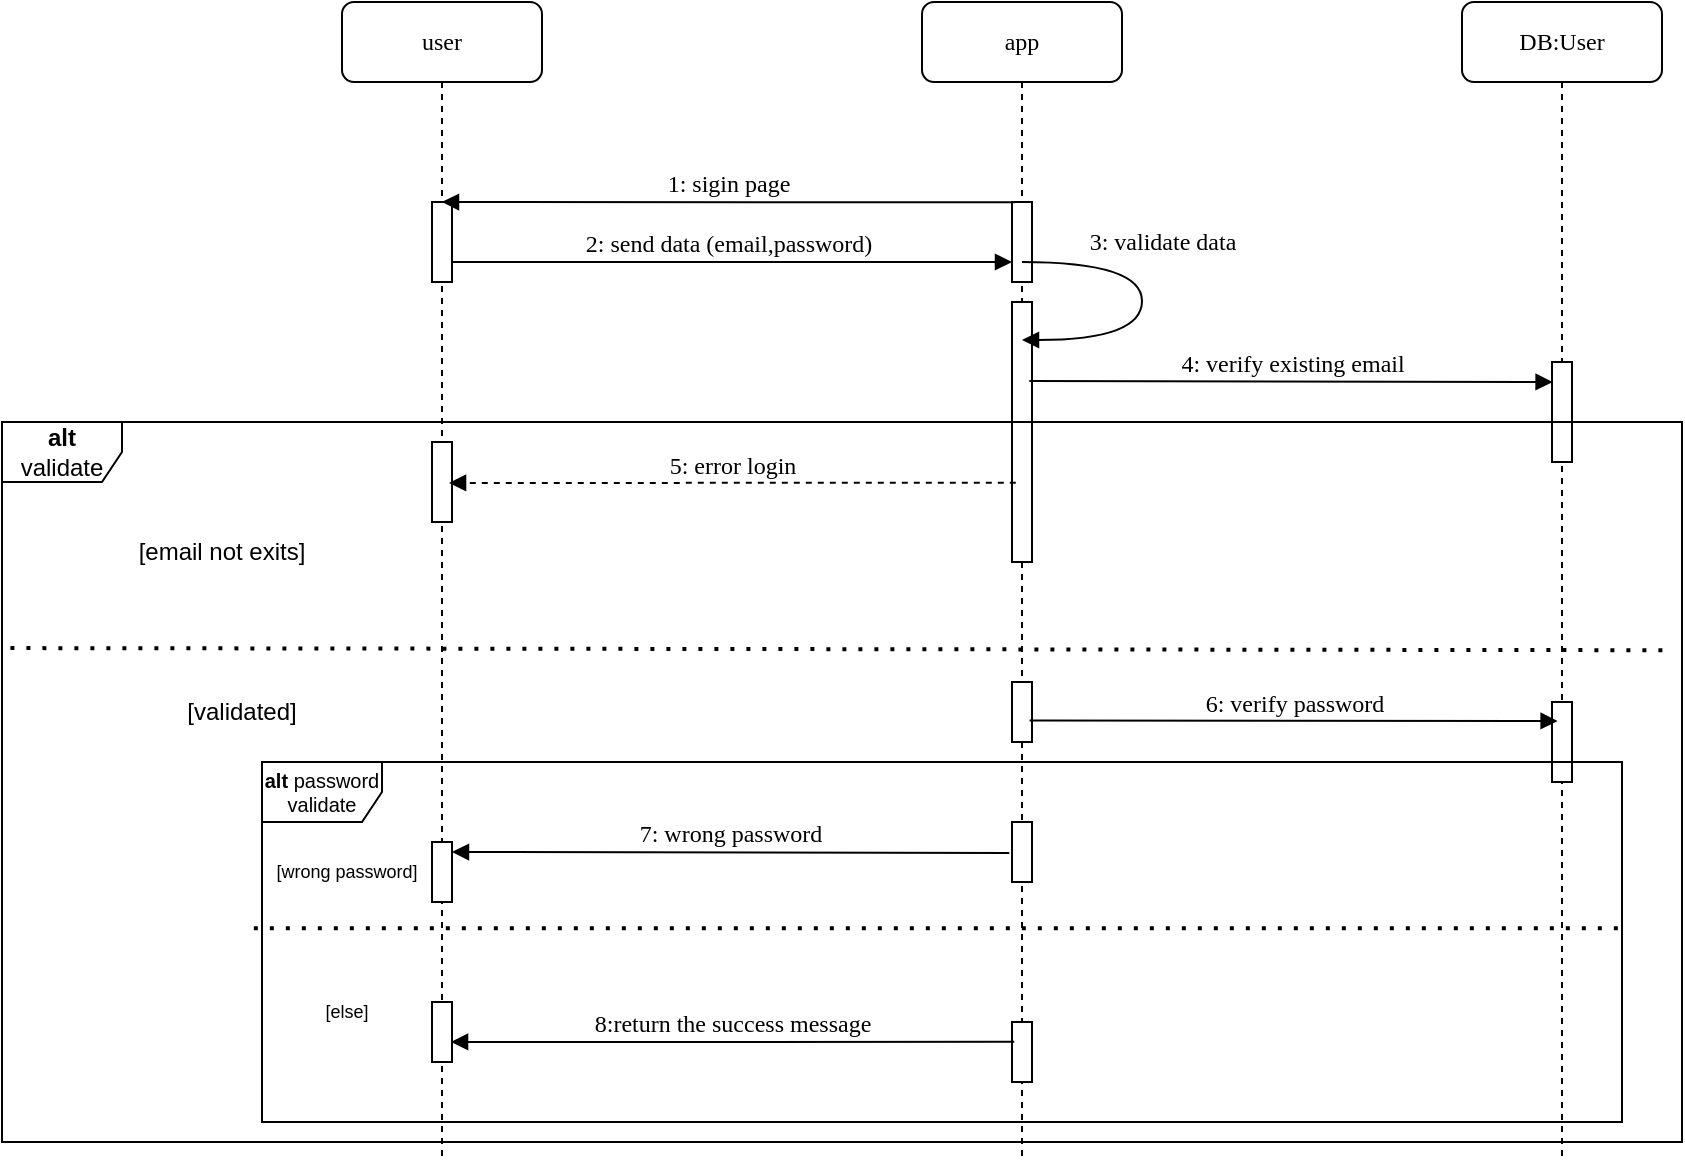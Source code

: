 <mxfile version="21.1.2" type="device">
  <diagram name="Page-1" id="13e1069c-82ec-6db2-03f1-153e76fe0fe0">
    <mxGraphModel dx="2840" dy="1677" grid="1" gridSize="10" guides="1" tooltips="1" connect="1" arrows="1" fold="1" page="1" pageScale="1" pageWidth="1100" pageHeight="850" background="none" math="0" shadow="0">
      <root>
        <mxCell id="0" />
        <mxCell id="1" parent="0" />
        <mxCell id="7baba1c4bc27f4b0-2" value="app" style="shape=umlLifeline;perimeter=lifelinePerimeter;whiteSpace=wrap;html=1;container=1;collapsible=0;recursiveResize=0;outlineConnect=0;rounded=1;shadow=0;comic=0;labelBackgroundColor=none;strokeWidth=1;fontFamily=Verdana;fontSize=12;align=center;" parent="1" vertex="1">
          <mxGeometry x="240" y="80" width="100" height="580" as="geometry" />
        </mxCell>
        <mxCell id="7baba1c4bc27f4b0-10" value="" style="html=1;points=[];perimeter=orthogonalPerimeter;rounded=0;shadow=0;comic=0;labelBackgroundColor=none;strokeWidth=1;fontFamily=Verdana;fontSize=12;align=center;" parent="7baba1c4bc27f4b0-2" vertex="1">
          <mxGeometry x="45" y="100" width="10" height="40" as="geometry" />
        </mxCell>
        <mxCell id="oeEQcA788u3rBllynezZ-4" value="2: send data (email,password)" style="html=1;verticalAlign=bottom;endArrow=block;labelBackgroundColor=none;fontFamily=Verdana;fontSize=12;edgeStyle=elbowEdgeStyle;elbow=vertical;" edge="1" parent="7baba1c4bc27f4b0-2" source="7baba1c4bc27f4b0-8">
          <mxGeometry relative="1" as="geometry">
            <mxPoint x="-90" y="130.09" as="sourcePoint" />
            <mxPoint x="45" y="130" as="targetPoint" />
          </mxGeometry>
        </mxCell>
        <mxCell id="oeEQcA788u3rBllynezZ-5" value="" style="html=1;points=[];perimeter=orthogonalPerimeter;rounded=0;shadow=0;comic=0;labelBackgroundColor=none;strokeWidth=1;fontFamily=Verdana;fontSize=12;align=center;" vertex="1" parent="7baba1c4bc27f4b0-2">
          <mxGeometry x="45" y="150" width="10" height="130" as="geometry" />
        </mxCell>
        <mxCell id="oeEQcA788u3rBllynezZ-19" value="" style="html=1;points=[];perimeter=orthogonalPerimeter;rounded=0;shadow=0;comic=0;labelBackgroundColor=none;strokeWidth=1;fontFamily=Verdana;fontSize=12;align=center;" vertex="1" parent="7baba1c4bc27f4b0-2">
          <mxGeometry x="45" y="510" width="10" height="30" as="geometry" />
        </mxCell>
        <mxCell id="7baba1c4bc27f4b0-3" value="DB:User" style="shape=umlLifeline;perimeter=lifelinePerimeter;whiteSpace=wrap;html=1;container=1;collapsible=0;recursiveResize=0;outlineConnect=0;rounded=1;shadow=0;comic=0;labelBackgroundColor=none;strokeWidth=1;fontFamily=Verdana;fontSize=12;align=center;" parent="1" vertex="1">
          <mxGeometry x="510" y="80" width="100" height="580" as="geometry" />
        </mxCell>
        <mxCell id="7baba1c4bc27f4b0-13" value="" style="html=1;points=[];perimeter=orthogonalPerimeter;rounded=0;shadow=0;comic=0;labelBackgroundColor=none;strokeWidth=1;fontFamily=Verdana;fontSize=12;align=center;" parent="7baba1c4bc27f4b0-3" vertex="1">
          <mxGeometry x="45" y="180" width="10" height="50" as="geometry" />
        </mxCell>
        <mxCell id="oeEQcA788u3rBllynezZ-23" value="" style="html=1;points=[];perimeter=orthogonalPerimeter;rounded=0;shadow=0;comic=0;labelBackgroundColor=none;strokeWidth=1;fontFamily=Verdana;fontSize=12;align=center;" vertex="1" parent="7baba1c4bc27f4b0-3">
          <mxGeometry x="45" y="350" width="10" height="40" as="geometry" />
        </mxCell>
        <mxCell id="7baba1c4bc27f4b0-8" value="user" style="shape=umlLifeline;perimeter=lifelinePerimeter;whiteSpace=wrap;html=1;container=1;collapsible=0;recursiveResize=0;outlineConnect=0;rounded=1;shadow=0;comic=0;labelBackgroundColor=none;strokeWidth=1;fontFamily=Verdana;fontSize=12;align=center;" parent="1" vertex="1">
          <mxGeometry x="-50" y="80" width="100" height="580" as="geometry" />
        </mxCell>
        <mxCell id="7baba1c4bc27f4b0-9" value="" style="html=1;points=[];perimeter=orthogonalPerimeter;rounded=0;shadow=0;comic=0;labelBackgroundColor=none;strokeWidth=1;fontFamily=Verdana;fontSize=12;align=center;" parent="7baba1c4bc27f4b0-8" vertex="1">
          <mxGeometry x="45" y="100" width="10" height="40" as="geometry" />
        </mxCell>
        <mxCell id="oeEQcA788u3rBllynezZ-9" value="" style="html=1;points=[];perimeter=orthogonalPerimeter;rounded=0;shadow=0;comic=0;labelBackgroundColor=none;strokeWidth=1;fontFamily=Verdana;fontSize=12;align=center;" vertex="1" parent="7baba1c4bc27f4b0-8">
          <mxGeometry x="45" y="220" width="10" height="40" as="geometry" />
        </mxCell>
        <mxCell id="7baba1c4bc27f4b0-36" value="3: validate data" style="html=1;verticalAlign=bottom;endArrow=block;labelBackgroundColor=none;fontFamily=Verdana;fontSize=12;elbow=vertical;edgeStyle=orthogonalEdgeStyle;curved=1;" parent="1" source="7baba1c4bc27f4b0-2" edge="1" target="7baba1c4bc27f4b0-2">
          <mxGeometry x="-0.243" y="10" relative="1" as="geometry">
            <mxPoint x="325.66" y="210" as="sourcePoint" />
            <mxPoint x="320" y="249.09" as="targetPoint" />
            <Array as="points">
              <mxPoint x="350" y="210" />
              <mxPoint x="350" y="249" />
            </Array>
            <mxPoint y="-1" as="offset" />
          </mxGeometry>
        </mxCell>
        <mxCell id="7baba1c4bc27f4b0-11" value="1: sigin page" style="html=1;verticalAlign=bottom;endArrow=block;labelBackgroundColor=none;fontFamily=Verdana;fontSize=12;edgeStyle=elbowEdgeStyle;elbow=vertical;exitX=0.151;exitY=0.003;exitDx=0;exitDy=0;exitPerimeter=0;" parent="1" source="7baba1c4bc27f4b0-10" target="7baba1c4bc27f4b0-8" edge="1">
          <mxGeometry relative="1" as="geometry">
            <mxPoint x="220" y="190" as="sourcePoint" />
          </mxGeometry>
        </mxCell>
        <mxCell id="oeEQcA788u3rBllynezZ-8" value="4: verify existing email" style="html=1;verticalAlign=bottom;endArrow=block;labelBackgroundColor=none;fontFamily=Verdana;fontSize=12;edgeStyle=elbowEdgeStyle;elbow=vertical;exitX=0.866;exitY=0.304;exitDx=0;exitDy=0;exitPerimeter=0;entryX=0.029;entryY=0.185;entryDx=0;entryDy=0;entryPerimeter=0;" edge="1" parent="1" source="oeEQcA788u3rBllynezZ-5" target="7baba1c4bc27f4b0-13">
          <mxGeometry relative="1" as="geometry">
            <mxPoint x="300" y="270" as="sourcePoint" />
            <mxPoint x="550" y="270" as="targetPoint" />
            <Array as="points">
              <mxPoint x="530" y="270" />
              <mxPoint x="540" y="269" />
            </Array>
          </mxGeometry>
        </mxCell>
        <mxCell id="oeEQcA788u3rBllynezZ-13" value="&lt;b&gt;alt&lt;/b&gt; validate" style="shape=umlFrame;whiteSpace=wrap;html=1;pointerEvents=0;" vertex="1" parent="1">
          <mxGeometry x="-220" y="290" width="840" height="360" as="geometry" />
        </mxCell>
        <mxCell id="oeEQcA788u3rBllynezZ-14" value="" style="endArrow=none;dashed=1;html=1;dashPattern=1 3;strokeWidth=2;rounded=0;exitX=0.005;exitY=0.314;exitDx=0;exitDy=0;exitPerimeter=0;entryX=0.995;entryY=0.317;entryDx=0;entryDy=0;entryPerimeter=0;" edge="1" parent="1" source="oeEQcA788u3rBllynezZ-13" target="oeEQcA788u3rBllynezZ-13">
          <mxGeometry width="50" height="50" relative="1" as="geometry">
            <mxPoint x="120" y="270" as="sourcePoint" />
            <mxPoint x="590" y="403" as="targetPoint" />
          </mxGeometry>
        </mxCell>
        <mxCell id="oeEQcA788u3rBllynezZ-15" value="5: error login" style="html=1;verticalAlign=bottom;endArrow=block;labelBackgroundColor=none;fontFamily=Verdana;fontSize=12;edgeStyle=elbowEdgeStyle;elbow=vertical;entryX=0.853;entryY=0.52;entryDx=0;entryDy=0;entryPerimeter=0;exitX=0.189;exitY=0.695;exitDx=0;exitDy=0;exitPerimeter=0;dashed=1;" edge="1" parent="1" source="oeEQcA788u3rBllynezZ-5" target="oeEQcA788u3rBllynezZ-9">
          <mxGeometry relative="1" as="geometry">
            <mxPoint x="270" y="321" as="sourcePoint" />
            <mxPoint x="30" y="320" as="targetPoint" />
          </mxGeometry>
        </mxCell>
        <mxCell id="oeEQcA788u3rBllynezZ-16" value="[email not exits]" style="text;html=1;strokeColor=none;fillColor=none;align=center;verticalAlign=middle;whiteSpace=wrap;rounded=0;" vertex="1" parent="1">
          <mxGeometry x="-160" y="340" width="100" height="30" as="geometry" />
        </mxCell>
        <mxCell id="oeEQcA788u3rBllynezZ-17" value="" style="html=1;points=[];perimeter=orthogonalPerimeter;rounded=0;shadow=0;comic=0;labelBackgroundColor=none;strokeWidth=1;fontFamily=Verdana;fontSize=12;align=center;" vertex="1" parent="1">
          <mxGeometry x="285" y="420" width="10" height="30" as="geometry" />
        </mxCell>
        <mxCell id="oeEQcA788u3rBllynezZ-18" value="" style="html=1;points=[];perimeter=orthogonalPerimeter;rounded=0;shadow=0;comic=0;labelBackgroundColor=none;strokeWidth=1;fontFamily=Verdana;fontSize=12;align=center;" vertex="1" parent="1">
          <mxGeometry x="285" y="490" width="10" height="30" as="geometry" />
        </mxCell>
        <mxCell id="oeEQcA788u3rBllynezZ-20" value="" style="html=1;points=[];perimeter=orthogonalPerimeter;rounded=0;shadow=0;comic=0;labelBackgroundColor=none;strokeWidth=1;fontFamily=Verdana;fontSize=12;align=center;" vertex="1" parent="1">
          <mxGeometry x="-5" y="500" width="10" height="30" as="geometry" />
        </mxCell>
        <mxCell id="oeEQcA788u3rBllynezZ-21" value="" style="html=1;points=[];perimeter=orthogonalPerimeter;rounded=0;shadow=0;comic=0;labelBackgroundColor=none;strokeWidth=1;fontFamily=Verdana;fontSize=12;align=center;" vertex="1" parent="1">
          <mxGeometry x="-5" y="580" width="10" height="30" as="geometry" />
        </mxCell>
        <mxCell id="oeEQcA788u3rBllynezZ-22" value="7: wrong password" style="html=1;verticalAlign=bottom;endArrow=block;labelBackgroundColor=none;fontFamily=Verdana;fontSize=12;edgeStyle=elbowEdgeStyle;elbow=vertical;exitX=-0.136;exitY=0.516;exitDx=0;exitDy=0;exitPerimeter=0;entryX=1;entryY=0.137;entryDx=0;entryDy=0;entryPerimeter=0;" edge="1" parent="1" source="oeEQcA788u3rBllynezZ-18" target="oeEQcA788u3rBllynezZ-20">
          <mxGeometry relative="1" as="geometry">
            <mxPoint x="260" y="504.88" as="sourcePoint" />
            <mxPoint x="20" y="505" as="targetPoint" />
          </mxGeometry>
        </mxCell>
        <mxCell id="oeEQcA788u3rBllynezZ-24" value="6: verify password" style="html=1;verticalAlign=bottom;endArrow=block;labelBackgroundColor=none;fontFamily=Verdana;fontSize=12;edgeStyle=elbowEdgeStyle;elbow=vertical;exitX=0.88;exitY=0.643;exitDx=0;exitDy=0;exitPerimeter=0;entryX=0.28;entryY=0.253;entryDx=0;entryDy=0;entryPerimeter=0;" edge="1" parent="1" source="oeEQcA788u3rBllynezZ-17" target="oeEQcA788u3rBllynezZ-23">
          <mxGeometry relative="1" as="geometry">
            <mxPoint x="310" y="440" as="sourcePoint" />
            <mxPoint x="550" y="440" as="targetPoint" />
          </mxGeometry>
        </mxCell>
        <mxCell id="oeEQcA788u3rBllynezZ-25" value="&lt;b style=&quot;font-size: 10px;&quot;&gt;alt&lt;/b&gt;&amp;nbsp;password validate" style="shape=umlFrame;whiteSpace=wrap;html=1;pointerEvents=0;fontSize=10;" vertex="1" parent="1">
          <mxGeometry x="-90" y="460" width="680" height="180" as="geometry" />
        </mxCell>
        <mxCell id="oeEQcA788u3rBllynezZ-26" value="" style="endArrow=none;dashed=1;html=1;dashPattern=1 3;strokeWidth=2;rounded=0;exitX=-0.006;exitY=0.462;exitDx=0;exitDy=0;exitPerimeter=0;entryX=0.998;entryY=0.462;entryDx=0;entryDy=0;entryPerimeter=0;" edge="1" parent="1" source="oeEQcA788u3rBllynezZ-25" target="oeEQcA788u3rBllynezZ-25">
          <mxGeometry width="50" height="50" relative="1" as="geometry">
            <mxPoint x="-60" y="541" as="sourcePoint" />
            <mxPoint x="560" y="541" as="targetPoint" />
          </mxGeometry>
        </mxCell>
        <mxCell id="oeEQcA788u3rBllynezZ-27" value="8:return the success message" style="html=1;verticalAlign=bottom;endArrow=block;labelBackgroundColor=none;fontFamily=Verdana;fontSize=12;edgeStyle=elbowEdgeStyle;elbow=vertical;entryX=0.953;entryY=0.664;entryDx=0;entryDy=0;entryPerimeter=0;exitX=0.113;exitY=0.33;exitDx=0;exitDy=0;exitPerimeter=0;" edge="1" parent="1" source="oeEQcA788u3rBllynezZ-19" target="oeEQcA788u3rBllynezZ-21">
          <mxGeometry relative="1" as="geometry">
            <mxPoint x="270" y="600" as="sourcePoint" />
            <mxPoint x="20" y="600" as="targetPoint" />
          </mxGeometry>
        </mxCell>
        <mxCell id="oeEQcA788u3rBllynezZ-28" value="[validated]" style="text;html=1;strokeColor=none;fillColor=none;align=center;verticalAlign=middle;whiteSpace=wrap;rounded=0;" vertex="1" parent="1">
          <mxGeometry x="-150" y="420" width="100" height="30" as="geometry" />
        </mxCell>
        <mxCell id="oeEQcA788u3rBllynezZ-29" value="[wrong password]" style="text;html=1;strokeColor=none;fillColor=none;align=center;verticalAlign=middle;whiteSpace=wrap;rounded=0;fontSize=9;" vertex="1" parent="1">
          <mxGeometry x="-100" y="500" width="105" height="30" as="geometry" />
        </mxCell>
        <mxCell id="oeEQcA788u3rBllynezZ-31" value="[else]" style="text;html=1;strokeColor=none;fillColor=none;align=center;verticalAlign=middle;whiteSpace=wrap;rounded=0;fontSize=9;" vertex="1" parent="1">
          <mxGeometry x="-100" y="570" width="105" height="30" as="geometry" />
        </mxCell>
      </root>
    </mxGraphModel>
  </diagram>
</mxfile>
